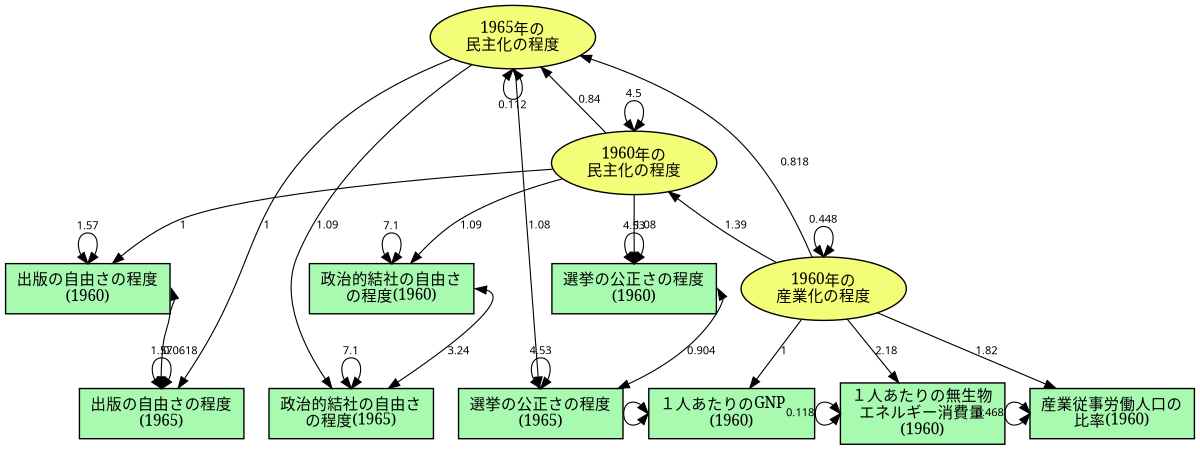 digraph  fit  {
rankdir=TB;
size="8,8";
edge [fontname="sans" ,fontsize=8,arrowsize = 0.8,penwidth=0.8];
graph [ordering = out,splines = true,overlap = false];
center=1;
#node [shape =ellipse, style = filled,fillcolor = "#f4fd78"];F1 F2 F3;
#node [fontname="serif" ,fontsize=14, shape=box, style = filled,fillcolor = "#a9fab1"];
#絶対位置指定
x1[pos="0,6!",fontname="serif" ,fontsize=11, shape=box, style = filled,fillcolor = "#a9fab1",label="１人あたりのGNP    \n(1960)"];
x2[pos="0,5!",fontname="serif" ,fontsize=11, shape=box, style = filled,fillcolor = "#a9fab1",label="１人あたりの無生物\nエネルギー消費量\n(1960)"];
x3[pos="0,4!",fontname="serif" ,fontsize=11, shape=box, style = filled,fillcolor = "#a9fab1",label="産業従事労働人口の\n比率(1960)"];
x4[pos="7,6!",fontname="serif" ,fontsize=11, shape=box, style = filled,fillcolor = "#a9fab1",label="出版の自由さの程度\n(1960)"];
x5[pos="7,5!",fontname="serif" ,fontsize=11, shape=box, style = filled,fillcolor = "#a9fab1",label="政治的結社の自由さ\nの程度(1960)"];
x6[pos="7,4!",fontname="serif" ,fontsize=11, shape=box, style = filled,fillcolor = "#a9fab1",label="選挙の公正さの程度\n(1960)"];
x7[pos="7,3!",fontname="serif" ,fontsize=11, shape=box, style = filled,fillcolor = "#a9fab1",label="出版の自由さの程度\n(1965)"];
x8[pos="7,2!",fontname="serif" ,fontsize=11, shape=box, style = filled,fillcolor = "#a9fab1",label="政治的結社の自由さ\nの程度(1965)"];
x9[pos="7,1!",fontname="serif" ,fontsize=11, shape=box, style = filled,fillcolor = "#a9fab1",label="選挙の公正さの程度\n(1965)"];
F1[pos="2.2,5!",fontname="serif" ,fontsize=11,shape =ellipse, style = filled,fillcolor = "#f4fd78",label="1960年の\n産業化の程度"];
F2[pos="4.5,5!",fontname="serif" ,fontsize=11,shape =ellipse, style = filled,fillcolor = "#f4fd78",label="1960年の\n民主化の程度"];
F3[pos="4.5,2!",fontname="serif" ,fontsize=11,shape =ellipse, style = filled,fillcolor = "#f4fd78",label="1965年の\n民主化の程度"];
#
F1->x1[label=1];
F1->x2[label=2.18];
F1->x3[label=1.82];
F2->x4[label=1];
F2->x5[label=1.09];
F2->x6[label=1.08];
F3->x7[label=1];
F3->x8[label=1.09];
F3->x9[label=1.08];
F2->F1[label=1.39,dir=back];
F3->F1[label=0.818,dir=back];
F3->F2[label=0.84,dir=back];
x4->x4[label=1.57,dir=both, headport=n, tailport=n];
x7->x7[label=1.57,dir=both, headport=n, tailport=n];
x4->x7[label=0.0618,dir=both, tailport=e];
x5->x5[label=7.1,dir=both, headport=n, tailport=n];
x8->x8[label=7.1,dir=both, headport=n, tailport=n];
x5->x8[label=3.24,dir=both,  tailport=e];
x6->x6[label=4.53,dir=both, headport=n, tailport=n];
x9->x9[label=4.53,dir=both, headport=n, tailport=n];
x6->x9[label=0.904,dir=both, tailport=e];
x1->x1[label=0.0848,dir=both, headport=w, tailport=w];
x2->x2[label=0.118,dir=both, headport=w, tailport=w];
x3->x3[label=0.468,dir=both, headport=w, tailport=w];
F1->F1[label=0.448,dir=both, headport=n, tailport=n];
F2->F2[label=4.5,dir=both, headport=n, tailport=n];
F3->F3[label=0.112,dir=both, headport=s, tailport=s];
}
